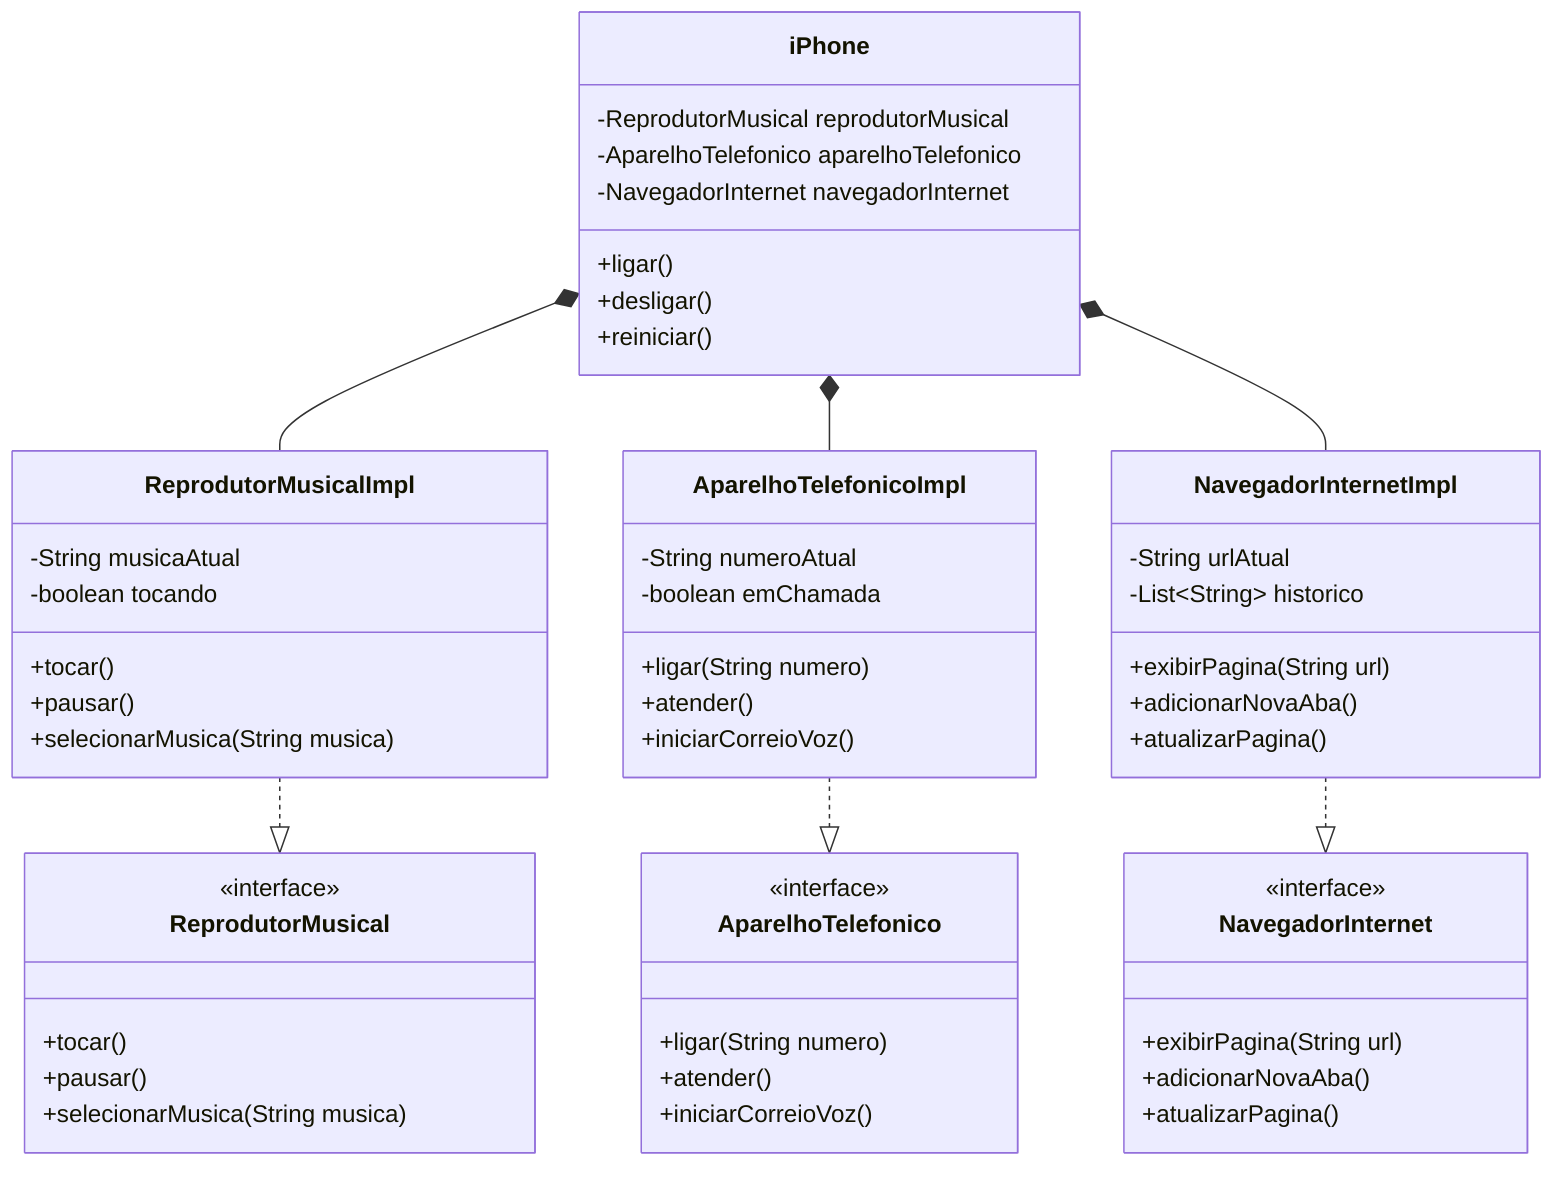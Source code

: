 classDiagram
    class iPhone {
        -ReprodutorMusical reprodutorMusical
        -AparelhoTelefonico aparelhoTelefonico
        -NavegadorInternet navegadorInternet
        +ligar()
        +desligar()
        +reiniciar()
    }

    class ReprodutorMusical {
        <<interface>>
        +tocar()
        +pausar()
        +selecionarMusica(String musica)
    }

    class AparelhoTelefonico {
        <<interface>>
        +ligar(String numero)
        +atender()
        +iniciarCorreioVoz()
    }

    class NavegadorInternet {
        <<interface>>
        +exibirPagina(String url)
        +adicionarNovaAba()
        +atualizarPagina()
    }

    class ReprodutorMusicalImpl {
        -String musicaAtual
        -boolean tocando
        +tocar()
        +pausar()
        +selecionarMusica(String musica)
    }

    class AparelhoTelefonicoImpl {
        -String numeroAtual
        -boolean emChamada
        +ligar(String numero)
        +atender()
        +iniciarCorreioVoz()
    }

    class NavegadorInternetImpl {
        -String urlAtual
        -List~String~ historico
        +exibirPagina(String url)
        +adicionarNovaAba()
        +atualizarPagina()
    }

    iPhone *-- ReprodutorMusicalImpl
    iPhone *-- AparelhoTelefonicoImpl
    iPhone *-- NavegadorInternetImpl
    
    ReprodutorMusicalImpl ..|> ReprodutorMusical
    AparelhoTelefonicoImpl ..|> AparelhoTelefonico
    NavegadorInternetImpl ..|> NavegadorInternet